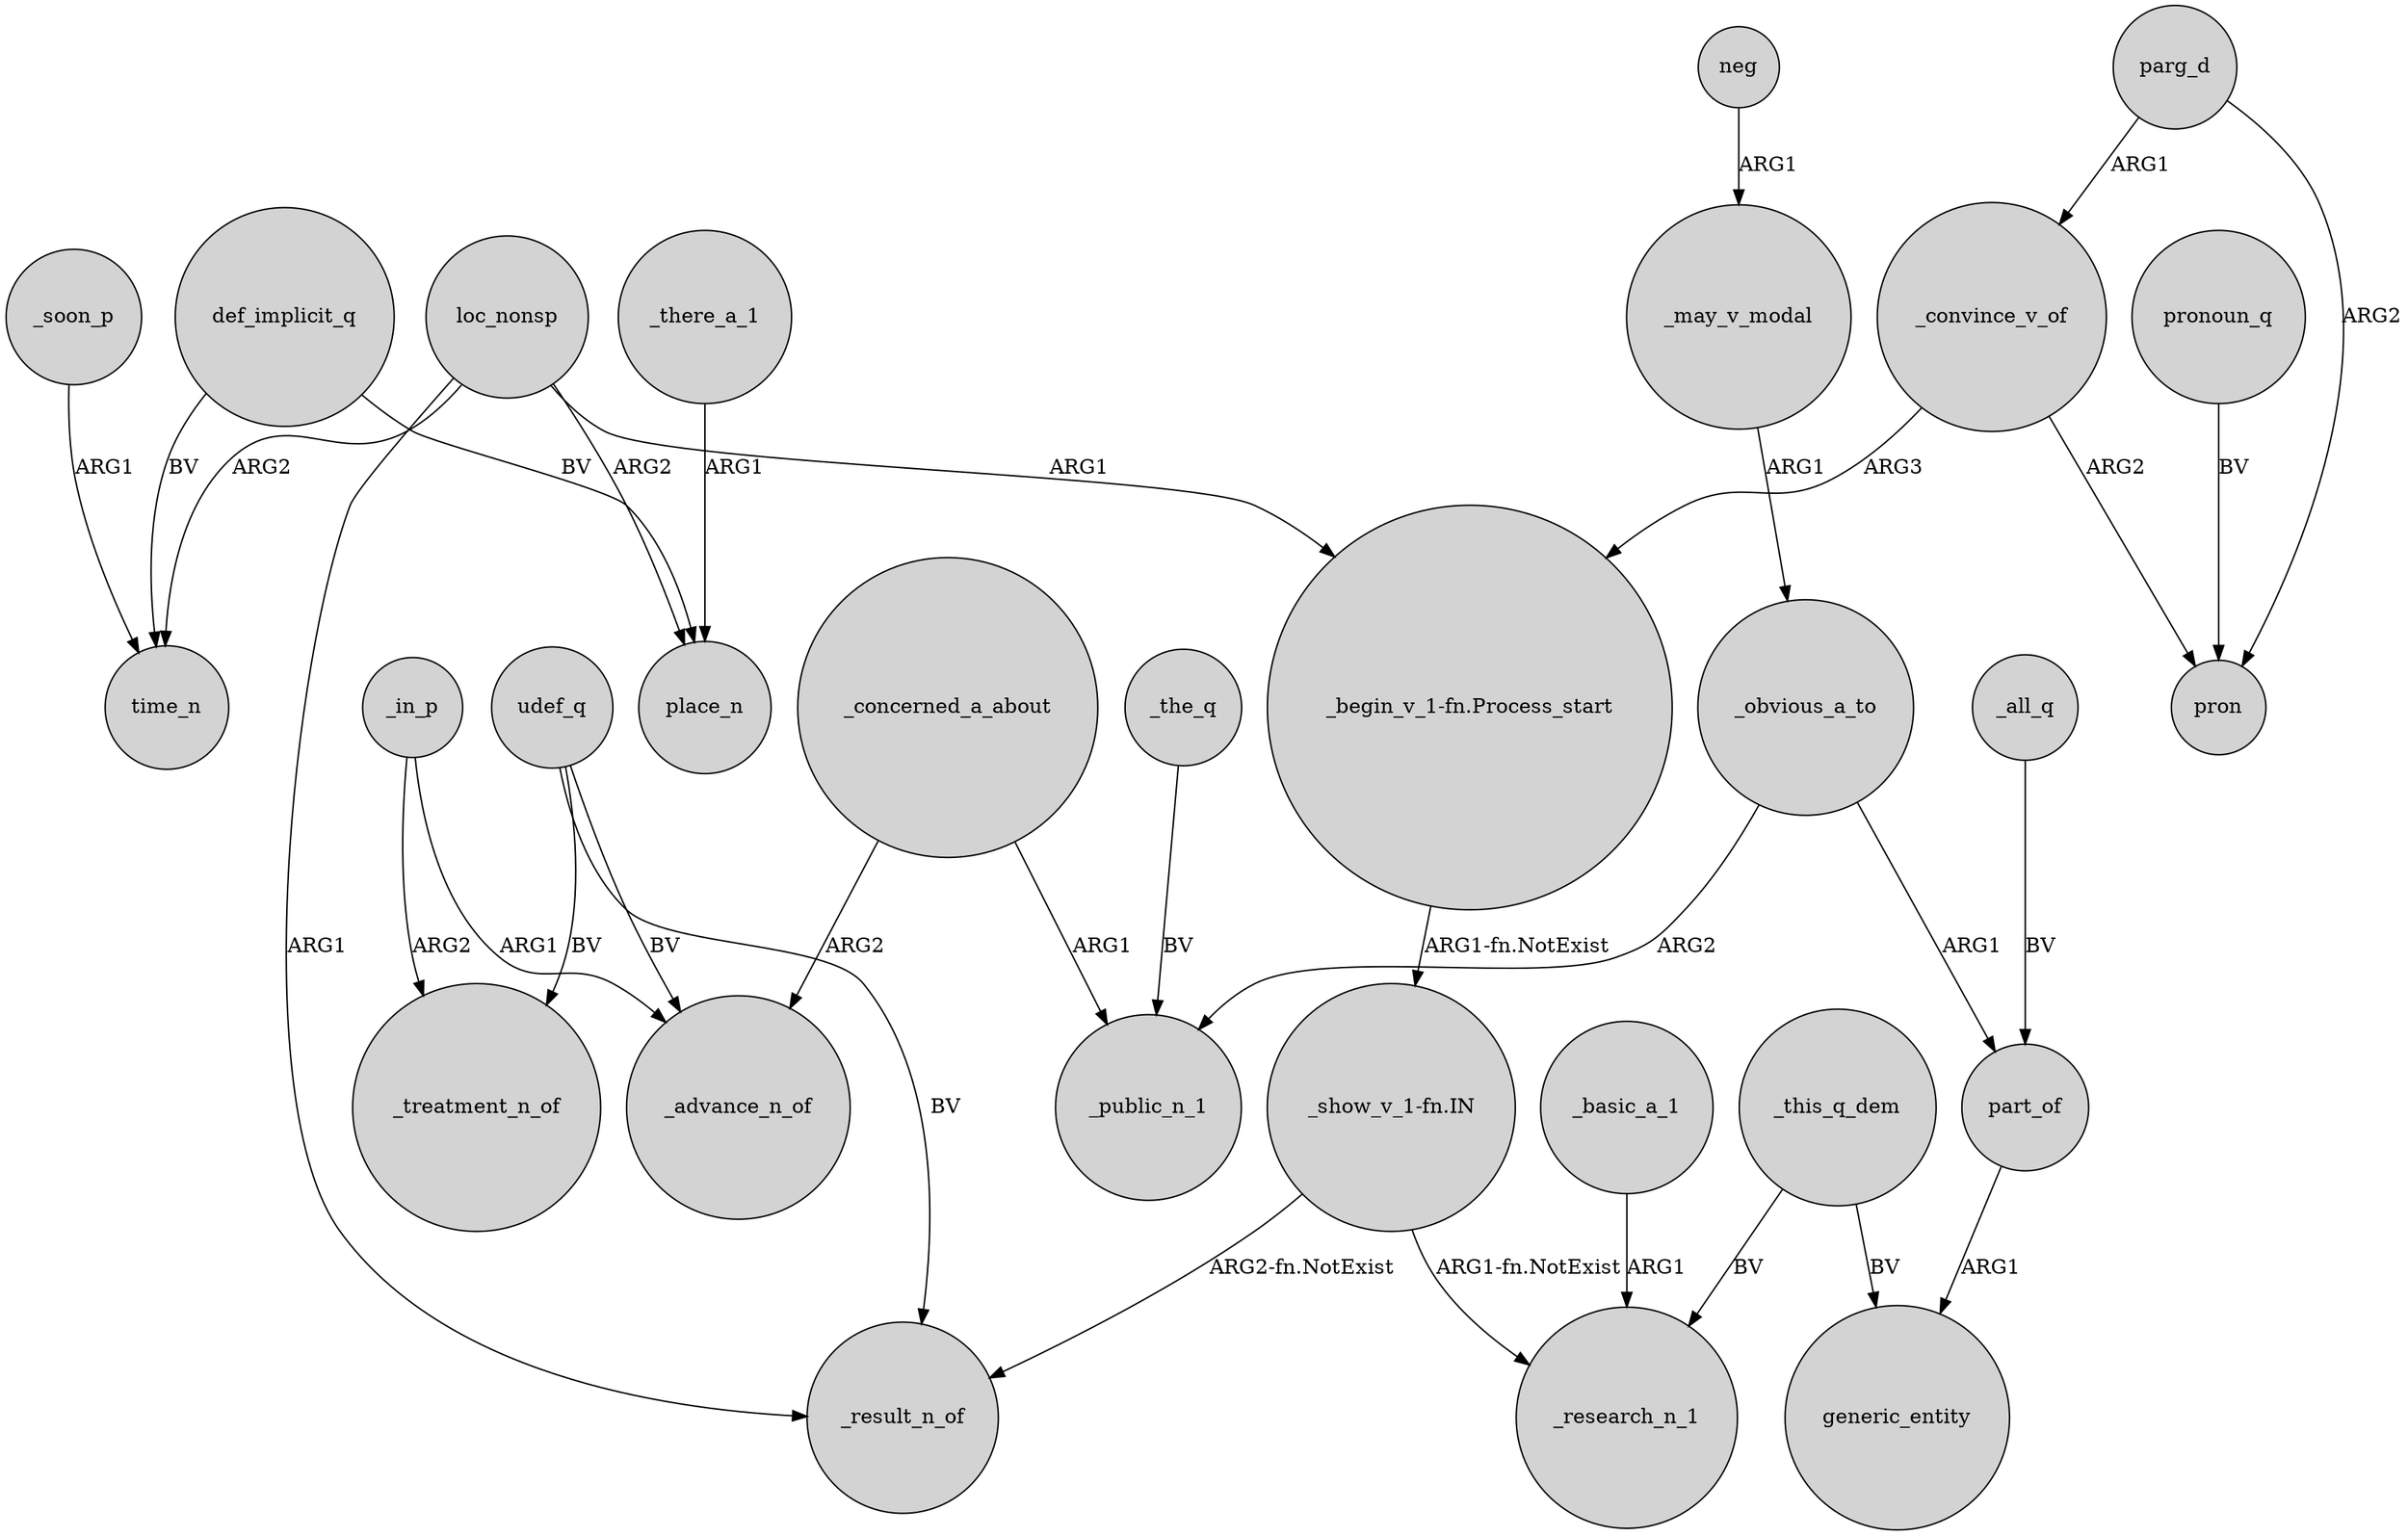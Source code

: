 digraph {
	node [shape=circle style=filled]
	_in_p -> _advance_n_of [label=ARG1]
	_in_p -> _treatment_n_of [label=ARG2]
	udef_q -> _advance_n_of [label=BV]
	_basic_a_1 -> _research_n_1 [label=ARG1]
	_all_q -> part_of [label=BV]
	_this_q_dem -> _research_n_1 [label=BV]
	neg -> _may_v_modal [label=ARG1]
	def_implicit_q -> place_n [label=BV]
	loc_nonsp -> time_n [label=ARG2]
	part_of -> generic_entity [label=ARG1]
	_convince_v_of -> pron [label=ARG2]
	parg_d -> pron [label=ARG2]
	_may_v_modal -> _obvious_a_to [label=ARG1]
	pronoun_q -> pron [label=BV]
	_the_q -> _public_n_1 [label=BV]
	_concerned_a_about -> _public_n_1 [label=ARG1]
	udef_q -> _result_n_of [label=BV]
	_this_q_dem -> generic_entity [label=BV]
	_convince_v_of -> "_begin_v_1-fn.Process_start" [label=ARG3]
	_obvious_a_to -> _public_n_1 [label=ARG2]
	_concerned_a_about -> _advance_n_of [label=ARG2]
	"_begin_v_1-fn.Process_start" -> "_show_v_1-fn.IN" [label="ARG1-fn.NotExist"]
	"_show_v_1-fn.IN" -> _result_n_of [label="ARG2-fn.NotExist"]
	udef_q -> _treatment_n_of [label=BV]
	_obvious_a_to -> part_of [label=ARG1]
	loc_nonsp -> _result_n_of [label=ARG1]
	parg_d -> _convince_v_of [label=ARG1]
	"_show_v_1-fn.IN" -> _research_n_1 [label="ARG1-fn.NotExist"]
	loc_nonsp -> place_n [label=ARG2]
	_soon_p -> time_n [label=ARG1]
	loc_nonsp -> "_begin_v_1-fn.Process_start" [label=ARG1]
	_there_a_1 -> place_n [label=ARG1]
	def_implicit_q -> time_n [label=BV]
}
